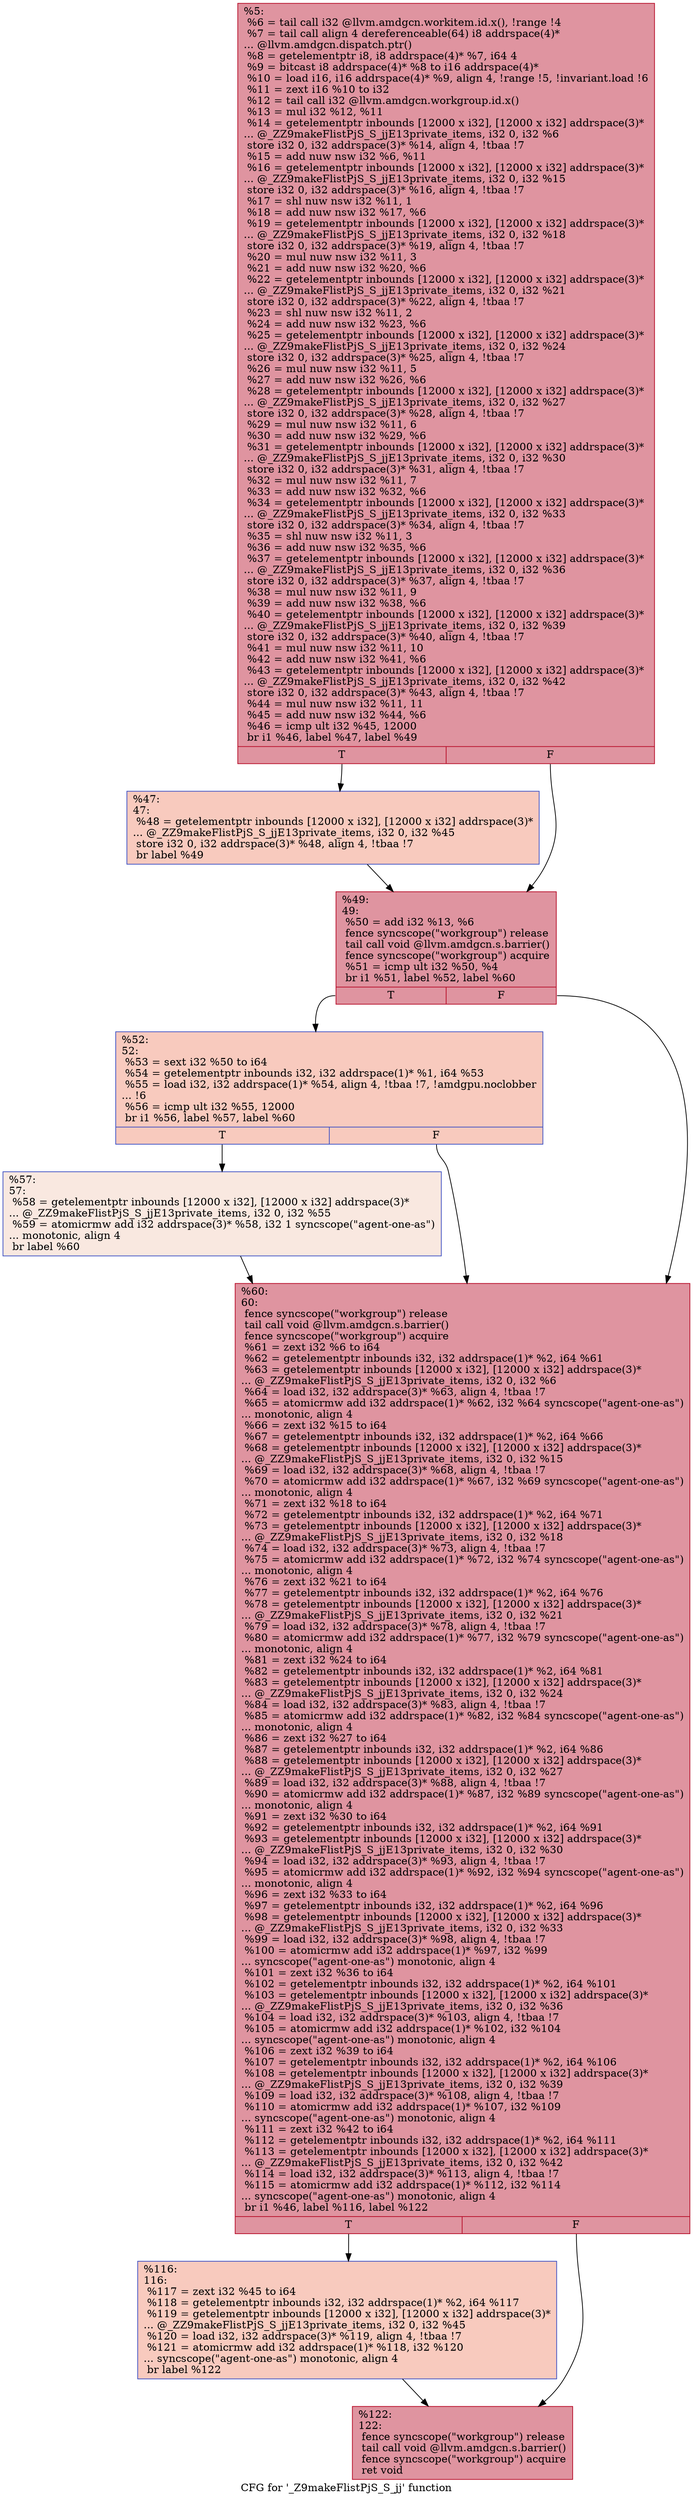 digraph "CFG for '_Z9makeFlistPjS_S_jj' function" {
	label="CFG for '_Z9makeFlistPjS_S_jj' function";

	Node0x4c29e10 [shape=record,color="#b70d28ff", style=filled, fillcolor="#b70d2870",label="{%5:\l  %6 = tail call i32 @llvm.amdgcn.workitem.id.x(), !range !4\l  %7 = tail call align 4 dereferenceable(64) i8 addrspace(4)*\l... @llvm.amdgcn.dispatch.ptr()\l  %8 = getelementptr i8, i8 addrspace(4)* %7, i64 4\l  %9 = bitcast i8 addrspace(4)* %8 to i16 addrspace(4)*\l  %10 = load i16, i16 addrspace(4)* %9, align 4, !range !5, !invariant.load !6\l  %11 = zext i16 %10 to i32\l  %12 = tail call i32 @llvm.amdgcn.workgroup.id.x()\l  %13 = mul i32 %12, %11\l  %14 = getelementptr inbounds [12000 x i32], [12000 x i32] addrspace(3)*\l... @_ZZ9makeFlistPjS_S_jjE13private_items, i32 0, i32 %6\l  store i32 0, i32 addrspace(3)* %14, align 4, !tbaa !7\l  %15 = add nuw nsw i32 %6, %11\l  %16 = getelementptr inbounds [12000 x i32], [12000 x i32] addrspace(3)*\l... @_ZZ9makeFlistPjS_S_jjE13private_items, i32 0, i32 %15\l  store i32 0, i32 addrspace(3)* %16, align 4, !tbaa !7\l  %17 = shl nuw nsw i32 %11, 1\l  %18 = add nuw nsw i32 %17, %6\l  %19 = getelementptr inbounds [12000 x i32], [12000 x i32] addrspace(3)*\l... @_ZZ9makeFlistPjS_S_jjE13private_items, i32 0, i32 %18\l  store i32 0, i32 addrspace(3)* %19, align 4, !tbaa !7\l  %20 = mul nuw nsw i32 %11, 3\l  %21 = add nuw nsw i32 %20, %6\l  %22 = getelementptr inbounds [12000 x i32], [12000 x i32] addrspace(3)*\l... @_ZZ9makeFlistPjS_S_jjE13private_items, i32 0, i32 %21\l  store i32 0, i32 addrspace(3)* %22, align 4, !tbaa !7\l  %23 = shl nuw nsw i32 %11, 2\l  %24 = add nuw nsw i32 %23, %6\l  %25 = getelementptr inbounds [12000 x i32], [12000 x i32] addrspace(3)*\l... @_ZZ9makeFlistPjS_S_jjE13private_items, i32 0, i32 %24\l  store i32 0, i32 addrspace(3)* %25, align 4, !tbaa !7\l  %26 = mul nuw nsw i32 %11, 5\l  %27 = add nuw nsw i32 %26, %6\l  %28 = getelementptr inbounds [12000 x i32], [12000 x i32] addrspace(3)*\l... @_ZZ9makeFlistPjS_S_jjE13private_items, i32 0, i32 %27\l  store i32 0, i32 addrspace(3)* %28, align 4, !tbaa !7\l  %29 = mul nuw nsw i32 %11, 6\l  %30 = add nuw nsw i32 %29, %6\l  %31 = getelementptr inbounds [12000 x i32], [12000 x i32] addrspace(3)*\l... @_ZZ9makeFlistPjS_S_jjE13private_items, i32 0, i32 %30\l  store i32 0, i32 addrspace(3)* %31, align 4, !tbaa !7\l  %32 = mul nuw nsw i32 %11, 7\l  %33 = add nuw nsw i32 %32, %6\l  %34 = getelementptr inbounds [12000 x i32], [12000 x i32] addrspace(3)*\l... @_ZZ9makeFlistPjS_S_jjE13private_items, i32 0, i32 %33\l  store i32 0, i32 addrspace(3)* %34, align 4, !tbaa !7\l  %35 = shl nuw nsw i32 %11, 3\l  %36 = add nuw nsw i32 %35, %6\l  %37 = getelementptr inbounds [12000 x i32], [12000 x i32] addrspace(3)*\l... @_ZZ9makeFlistPjS_S_jjE13private_items, i32 0, i32 %36\l  store i32 0, i32 addrspace(3)* %37, align 4, !tbaa !7\l  %38 = mul nuw nsw i32 %11, 9\l  %39 = add nuw nsw i32 %38, %6\l  %40 = getelementptr inbounds [12000 x i32], [12000 x i32] addrspace(3)*\l... @_ZZ9makeFlistPjS_S_jjE13private_items, i32 0, i32 %39\l  store i32 0, i32 addrspace(3)* %40, align 4, !tbaa !7\l  %41 = mul nuw nsw i32 %11, 10\l  %42 = add nuw nsw i32 %41, %6\l  %43 = getelementptr inbounds [12000 x i32], [12000 x i32] addrspace(3)*\l... @_ZZ9makeFlistPjS_S_jjE13private_items, i32 0, i32 %42\l  store i32 0, i32 addrspace(3)* %43, align 4, !tbaa !7\l  %44 = mul nuw nsw i32 %11, 11\l  %45 = add nuw nsw i32 %44, %6\l  %46 = icmp ult i32 %45, 12000\l  br i1 %46, label %47, label %49\l|{<s0>T|<s1>F}}"];
	Node0x4c29e10:s0 -> Node0x4c2bbd0;
	Node0x4c29e10:s1 -> Node0x4c2e200;
	Node0x4c2bbd0 [shape=record,color="#3d50c3ff", style=filled, fillcolor="#ef886b70",label="{%47:\l47:                                               \l  %48 = getelementptr inbounds [12000 x i32], [12000 x i32] addrspace(3)*\l... @_ZZ9makeFlistPjS_S_jjE13private_items, i32 0, i32 %45\l  store i32 0, i32 addrspace(3)* %48, align 4, !tbaa !7\l  br label %49\l}"];
	Node0x4c2bbd0 -> Node0x4c2e200;
	Node0x4c2e200 [shape=record,color="#b70d28ff", style=filled, fillcolor="#b70d2870",label="{%49:\l49:                                               \l  %50 = add i32 %13, %6\l  fence syncscope(\"workgroup\") release\l  tail call void @llvm.amdgcn.s.barrier()\l  fence syncscope(\"workgroup\") acquire\l  %51 = icmp ult i32 %50, %4\l  br i1 %51, label %52, label %60\l|{<s0>T|<s1>F}}"];
	Node0x4c2e200:s0 -> Node0x4c2e8e0;
	Node0x4c2e200:s1 -> Node0x4c2e930;
	Node0x4c2e8e0 [shape=record,color="#3d50c3ff", style=filled, fillcolor="#ef886b70",label="{%52:\l52:                                               \l  %53 = sext i32 %50 to i64\l  %54 = getelementptr inbounds i32, i32 addrspace(1)* %1, i64 %53\l  %55 = load i32, i32 addrspace(1)* %54, align 4, !tbaa !7, !amdgpu.noclobber\l... !6\l  %56 = icmp ult i32 %55, 12000\l  br i1 %56, label %57, label %60\l|{<s0>T|<s1>F}}"];
	Node0x4c2e8e0:s0 -> Node0x4c2f2d0;
	Node0x4c2e8e0:s1 -> Node0x4c2e930;
	Node0x4c2f2d0 [shape=record,color="#3d50c3ff", style=filled, fillcolor="#f1ccb870",label="{%57:\l57:                                               \l  %58 = getelementptr inbounds [12000 x i32], [12000 x i32] addrspace(3)*\l... @_ZZ9makeFlistPjS_S_jjE13private_items, i32 0, i32 %55\l  %59 = atomicrmw add i32 addrspace(3)* %58, i32 1 syncscope(\"agent-one-as\")\l... monotonic, align 4\l  br label %60\l}"];
	Node0x4c2f2d0 -> Node0x4c2e930;
	Node0x4c2e930 [shape=record,color="#b70d28ff", style=filled, fillcolor="#b70d2870",label="{%60:\l60:                                               \l  fence syncscope(\"workgroup\") release\l  tail call void @llvm.amdgcn.s.barrier()\l  fence syncscope(\"workgroup\") acquire\l  %61 = zext i32 %6 to i64\l  %62 = getelementptr inbounds i32, i32 addrspace(1)* %2, i64 %61\l  %63 = getelementptr inbounds [12000 x i32], [12000 x i32] addrspace(3)*\l... @_ZZ9makeFlistPjS_S_jjE13private_items, i32 0, i32 %6\l  %64 = load i32, i32 addrspace(3)* %63, align 4, !tbaa !7\l  %65 = atomicrmw add i32 addrspace(1)* %62, i32 %64 syncscope(\"agent-one-as\")\l... monotonic, align 4\l  %66 = zext i32 %15 to i64\l  %67 = getelementptr inbounds i32, i32 addrspace(1)* %2, i64 %66\l  %68 = getelementptr inbounds [12000 x i32], [12000 x i32] addrspace(3)*\l... @_ZZ9makeFlistPjS_S_jjE13private_items, i32 0, i32 %15\l  %69 = load i32, i32 addrspace(3)* %68, align 4, !tbaa !7\l  %70 = atomicrmw add i32 addrspace(1)* %67, i32 %69 syncscope(\"agent-one-as\")\l... monotonic, align 4\l  %71 = zext i32 %18 to i64\l  %72 = getelementptr inbounds i32, i32 addrspace(1)* %2, i64 %71\l  %73 = getelementptr inbounds [12000 x i32], [12000 x i32] addrspace(3)*\l... @_ZZ9makeFlistPjS_S_jjE13private_items, i32 0, i32 %18\l  %74 = load i32, i32 addrspace(3)* %73, align 4, !tbaa !7\l  %75 = atomicrmw add i32 addrspace(1)* %72, i32 %74 syncscope(\"agent-one-as\")\l... monotonic, align 4\l  %76 = zext i32 %21 to i64\l  %77 = getelementptr inbounds i32, i32 addrspace(1)* %2, i64 %76\l  %78 = getelementptr inbounds [12000 x i32], [12000 x i32] addrspace(3)*\l... @_ZZ9makeFlistPjS_S_jjE13private_items, i32 0, i32 %21\l  %79 = load i32, i32 addrspace(3)* %78, align 4, !tbaa !7\l  %80 = atomicrmw add i32 addrspace(1)* %77, i32 %79 syncscope(\"agent-one-as\")\l... monotonic, align 4\l  %81 = zext i32 %24 to i64\l  %82 = getelementptr inbounds i32, i32 addrspace(1)* %2, i64 %81\l  %83 = getelementptr inbounds [12000 x i32], [12000 x i32] addrspace(3)*\l... @_ZZ9makeFlistPjS_S_jjE13private_items, i32 0, i32 %24\l  %84 = load i32, i32 addrspace(3)* %83, align 4, !tbaa !7\l  %85 = atomicrmw add i32 addrspace(1)* %82, i32 %84 syncscope(\"agent-one-as\")\l... monotonic, align 4\l  %86 = zext i32 %27 to i64\l  %87 = getelementptr inbounds i32, i32 addrspace(1)* %2, i64 %86\l  %88 = getelementptr inbounds [12000 x i32], [12000 x i32] addrspace(3)*\l... @_ZZ9makeFlistPjS_S_jjE13private_items, i32 0, i32 %27\l  %89 = load i32, i32 addrspace(3)* %88, align 4, !tbaa !7\l  %90 = atomicrmw add i32 addrspace(1)* %87, i32 %89 syncscope(\"agent-one-as\")\l... monotonic, align 4\l  %91 = zext i32 %30 to i64\l  %92 = getelementptr inbounds i32, i32 addrspace(1)* %2, i64 %91\l  %93 = getelementptr inbounds [12000 x i32], [12000 x i32] addrspace(3)*\l... @_ZZ9makeFlistPjS_S_jjE13private_items, i32 0, i32 %30\l  %94 = load i32, i32 addrspace(3)* %93, align 4, !tbaa !7\l  %95 = atomicrmw add i32 addrspace(1)* %92, i32 %94 syncscope(\"agent-one-as\")\l... monotonic, align 4\l  %96 = zext i32 %33 to i64\l  %97 = getelementptr inbounds i32, i32 addrspace(1)* %2, i64 %96\l  %98 = getelementptr inbounds [12000 x i32], [12000 x i32] addrspace(3)*\l... @_ZZ9makeFlistPjS_S_jjE13private_items, i32 0, i32 %33\l  %99 = load i32, i32 addrspace(3)* %98, align 4, !tbaa !7\l  %100 = atomicrmw add i32 addrspace(1)* %97, i32 %99\l... syncscope(\"agent-one-as\") monotonic, align 4\l  %101 = zext i32 %36 to i64\l  %102 = getelementptr inbounds i32, i32 addrspace(1)* %2, i64 %101\l  %103 = getelementptr inbounds [12000 x i32], [12000 x i32] addrspace(3)*\l... @_ZZ9makeFlistPjS_S_jjE13private_items, i32 0, i32 %36\l  %104 = load i32, i32 addrspace(3)* %103, align 4, !tbaa !7\l  %105 = atomicrmw add i32 addrspace(1)* %102, i32 %104\l... syncscope(\"agent-one-as\") monotonic, align 4\l  %106 = zext i32 %39 to i64\l  %107 = getelementptr inbounds i32, i32 addrspace(1)* %2, i64 %106\l  %108 = getelementptr inbounds [12000 x i32], [12000 x i32] addrspace(3)*\l... @_ZZ9makeFlistPjS_S_jjE13private_items, i32 0, i32 %39\l  %109 = load i32, i32 addrspace(3)* %108, align 4, !tbaa !7\l  %110 = atomicrmw add i32 addrspace(1)* %107, i32 %109\l... syncscope(\"agent-one-as\") monotonic, align 4\l  %111 = zext i32 %42 to i64\l  %112 = getelementptr inbounds i32, i32 addrspace(1)* %2, i64 %111\l  %113 = getelementptr inbounds [12000 x i32], [12000 x i32] addrspace(3)*\l... @_ZZ9makeFlistPjS_S_jjE13private_items, i32 0, i32 %42\l  %114 = load i32, i32 addrspace(3)* %113, align 4, !tbaa !7\l  %115 = atomicrmw add i32 addrspace(1)* %112, i32 %114\l... syncscope(\"agent-one-as\") monotonic, align 4\l  br i1 %46, label %116, label %122\l|{<s0>T|<s1>F}}"];
	Node0x4c2e930:s0 -> Node0x4c2f8d0;
	Node0x4c2e930:s1 -> Node0x4c31900;
	Node0x4c2f8d0 [shape=record,color="#3d50c3ff", style=filled, fillcolor="#ef886b70",label="{%116:\l116:                                              \l  %117 = zext i32 %45 to i64\l  %118 = getelementptr inbounds i32, i32 addrspace(1)* %2, i64 %117\l  %119 = getelementptr inbounds [12000 x i32], [12000 x i32] addrspace(3)*\l... @_ZZ9makeFlistPjS_S_jjE13private_items, i32 0, i32 %45\l  %120 = load i32, i32 addrspace(3)* %119, align 4, !tbaa !7\l  %121 = atomicrmw add i32 addrspace(1)* %118, i32 %120\l... syncscope(\"agent-one-as\") monotonic, align 4\l  br label %122\l}"];
	Node0x4c2f8d0 -> Node0x4c31900;
	Node0x4c31900 [shape=record,color="#b70d28ff", style=filled, fillcolor="#b70d2870",label="{%122:\l122:                                              \l  fence syncscope(\"workgroup\") release\l  tail call void @llvm.amdgcn.s.barrier()\l  fence syncscope(\"workgroup\") acquire\l  ret void\l}"];
}
